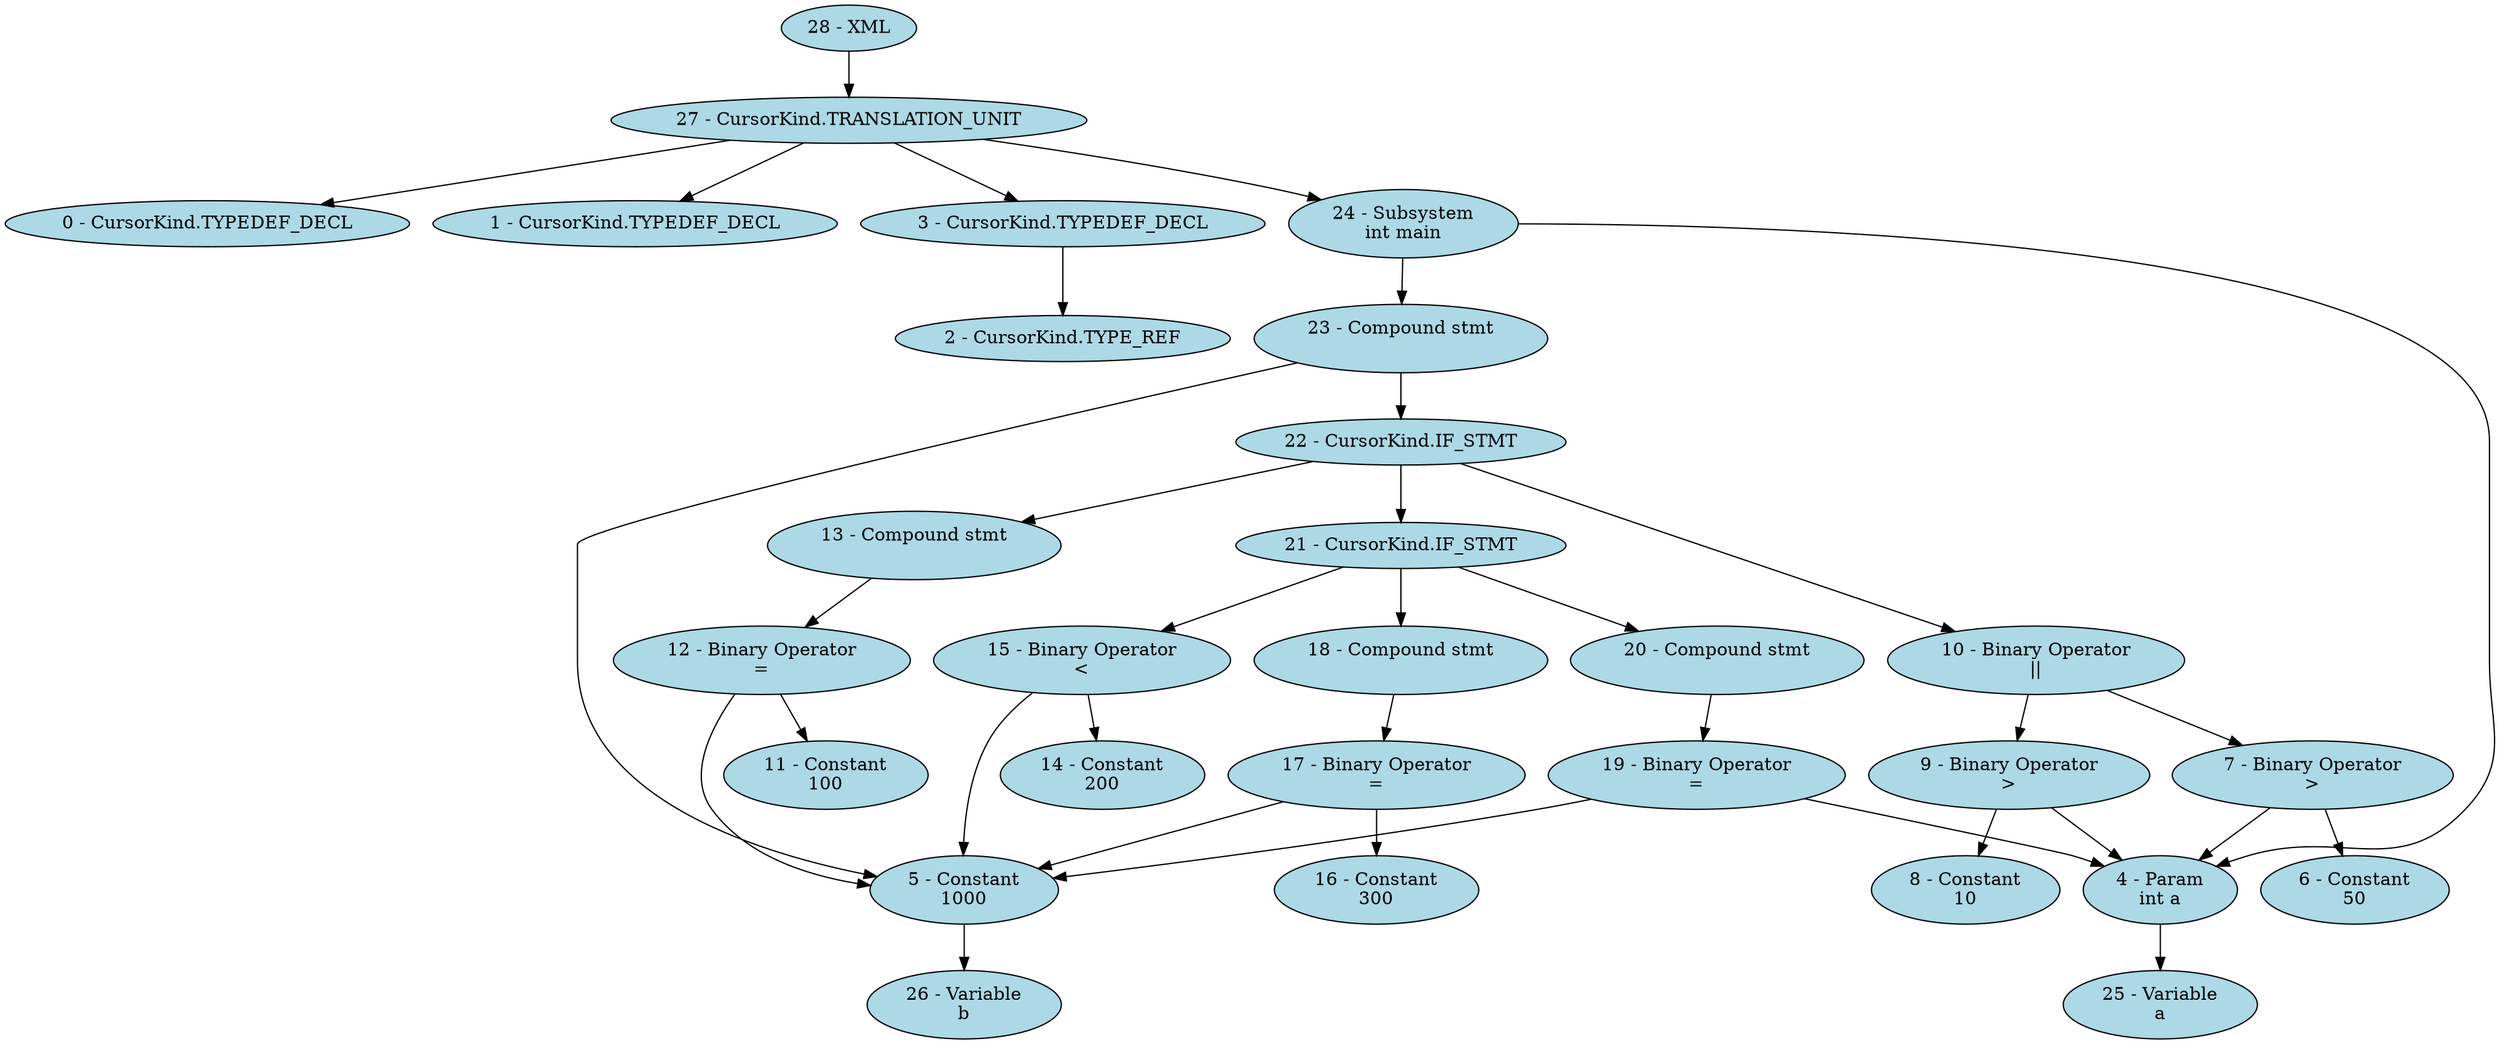 digraph simple {
"0 - CursorKind.TYPEDEF_DECL" [style=filled, fillcolor=lightblue];
"1 - CursorKind.TYPEDEF_DECL" [style=filled, fillcolor=lightblue];
"2 - CursorKind.TYPE_REF" [style=filled, fillcolor=lightblue];
"3 - CursorKind.TYPEDEF_DECL" [style=filled, fillcolor=lightblue];
"4 - Param\nint a" [style=filled, fillcolor=lightblue];
"5 - Constant\n1000" [style=filled, fillcolor=lightblue];
"6 - Constant\n50" [style=filled, fillcolor=lightblue];
"7 - Binary Operator\n>" [style=filled, fillcolor=lightblue];
"8 - Constant\n10" [style=filled, fillcolor=lightblue];
"9 - Binary Operator\n>" [style=filled, fillcolor=lightblue];
"10 - Binary Operator\n||" [style=filled, fillcolor=lightblue];
"11 - Constant\n100" [style=filled, fillcolor=lightblue];
"12 - Binary Operator\n=" [style=filled, fillcolor=lightblue];
"13 - Compound stmt\n " [style=filled, fillcolor=lightblue];
"14 - Constant\n200" [style=filled, fillcolor=lightblue];
"15 - Binary Operator\n<" [style=filled, fillcolor=lightblue];
"16 - Constant\n300" [style=filled, fillcolor=lightblue];
"17 - Binary Operator\n=" [style=filled, fillcolor=lightblue];
"18 - Compound stmt\n " [style=filled, fillcolor=lightblue];
"19 - Binary Operator\n=" [style=filled, fillcolor=lightblue];
"20 - Compound stmt\n " [style=filled, fillcolor=lightblue];
"21 - CursorKind.IF_STMT" [style=filled, fillcolor=lightblue];
"22 - CursorKind.IF_STMT" [style=filled, fillcolor=lightblue];
"23 - Compound stmt\n " [style=filled, fillcolor=lightblue];
"24 - Subsystem\nint main" [style=filled, fillcolor=lightblue];
"25 - Variable\na" [style=filled, fillcolor=lightblue];
"26 - Variable\nb" [style=filled, fillcolor=lightblue];
"27 - CursorKind.TRANSLATION_UNIT" [style=filled, fillcolor=lightblue];
"28 - XML" [style=filled, fillcolor=lightblue];
"3 - CursorKind.TYPEDEF_DECL" -> "2 - CursorKind.TYPE_REF";
"7 - Binary Operator\n>" -> "4 - Param\nint a";
"7 - Binary Operator\n>" -> "6 - Constant\n50";
"9 - Binary Operator\n>" -> "4 - Param\nint a";
"9 - Binary Operator\n>" -> "8 - Constant\n10";
"10 - Binary Operator\n||" -> "7 - Binary Operator\n>";
"10 - Binary Operator\n||" -> "9 - Binary Operator\n>";
"12 - Binary Operator\n=" -> "5 - Constant\n1000";
"12 - Binary Operator\n=" -> "11 - Constant\n100";
"13 - Compound stmt\n " -> "12 - Binary Operator\n=";
"15 - Binary Operator\n<" -> "5 - Constant\n1000";
"15 - Binary Operator\n<" -> "14 - Constant\n200";
"17 - Binary Operator\n=" -> "5 - Constant\n1000";
"17 - Binary Operator\n=" -> "16 - Constant\n300";
"18 - Compound stmt\n " -> "17 - Binary Operator\n=";
"19 - Binary Operator\n=" -> "5 - Constant\n1000";
"19 - Binary Operator\n=" -> "4 - Param\nint a";
"20 - Compound stmt\n " -> "19 - Binary Operator\n=";
"21 - CursorKind.IF_STMT" -> "15 - Binary Operator\n<";
"21 - CursorKind.IF_STMT" -> "18 - Compound stmt\n ";
"21 - CursorKind.IF_STMT" -> "20 - Compound stmt\n ";
"22 - CursorKind.IF_STMT" -> "10 - Binary Operator\n||";
"22 - CursorKind.IF_STMT" -> "13 - Compound stmt\n ";
"22 - CursorKind.IF_STMT" -> "21 - CursorKind.IF_STMT";
"23 - Compound stmt\n " -> "5 - Constant\n1000";
"23 - Compound stmt\n " -> "22 - CursorKind.IF_STMT";
"24 - Subsystem\nint main" -> "4 - Param\nint a";
"24 - Subsystem\nint main" -> "23 - Compound stmt\n ";
"4 - Param\nint a" -> "25 - Variable\na";
"5 - Constant\n1000" -> "26 - Variable\nb";
"27 - CursorKind.TRANSLATION_UNIT" -> "0 - CursorKind.TYPEDEF_DECL";
"27 - CursorKind.TRANSLATION_UNIT" -> "1 - CursorKind.TYPEDEF_DECL";
"27 - CursorKind.TRANSLATION_UNIT" -> "3 - CursorKind.TYPEDEF_DECL";
"27 - CursorKind.TRANSLATION_UNIT" -> "24 - Subsystem\nint main";
"28 - XML" -> "27 - CursorKind.TRANSLATION_UNIT";
}
